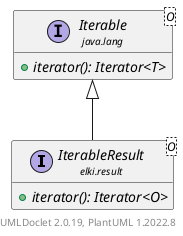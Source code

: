 @startuml
    remove .*\.(Instance|Par|Parameterizer|Factory)$
    set namespaceSeparator none
    hide empty fields
    hide empty methods

    interface "<size:14>IterableResult\n<size:10>elki.result" as elki.result.IterableResult<O> [[IterableResult.html]] {
        {abstract} +iterator(): Iterator<O>
    }

    interface "<size:14>Iterable\n<size:10>java.lang" as java.lang.Iterable<O> {
        {abstract} +iterator(): Iterator<T>
    }

    java.lang.Iterable <|-- elki.result.IterableResult

    center footer UMLDoclet 2.0.19, PlantUML 1.2022.8
@enduml
